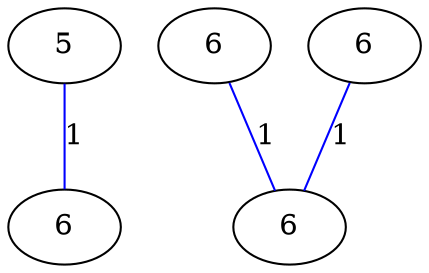 graph G {
	0 [label="5"];
	1 [label="6"];
	2 [label="6"];
	3 [label="6"];
	4 [label="6"];
	0 -- 4 [label="1", color=blue];
	1 -- 3 [label="1", color=blue];
	2 -- 3 [label="1", color=blue];
}
